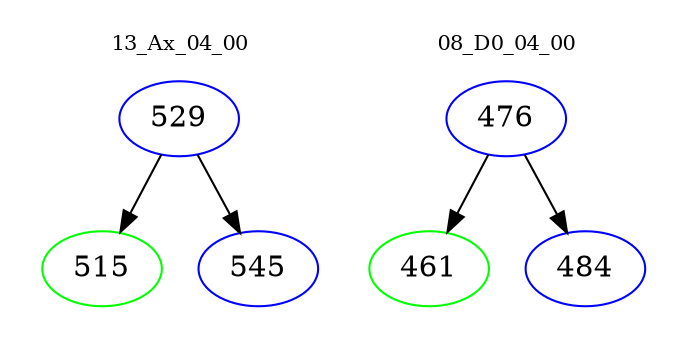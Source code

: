 digraph{
subgraph cluster_0 {
color = white
label = "13_Ax_04_00";
fontsize=10;
T0_529 [label="529", color="blue"]
T0_529 -> T0_515 [color="black"]
T0_515 [label="515", color="green"]
T0_529 -> T0_545 [color="black"]
T0_545 [label="545", color="blue"]
}
subgraph cluster_1 {
color = white
label = "08_D0_04_00";
fontsize=10;
T1_476 [label="476", color="blue"]
T1_476 -> T1_461 [color="black"]
T1_461 [label="461", color="green"]
T1_476 -> T1_484 [color="black"]
T1_484 [label="484", color="blue"]
}
}
